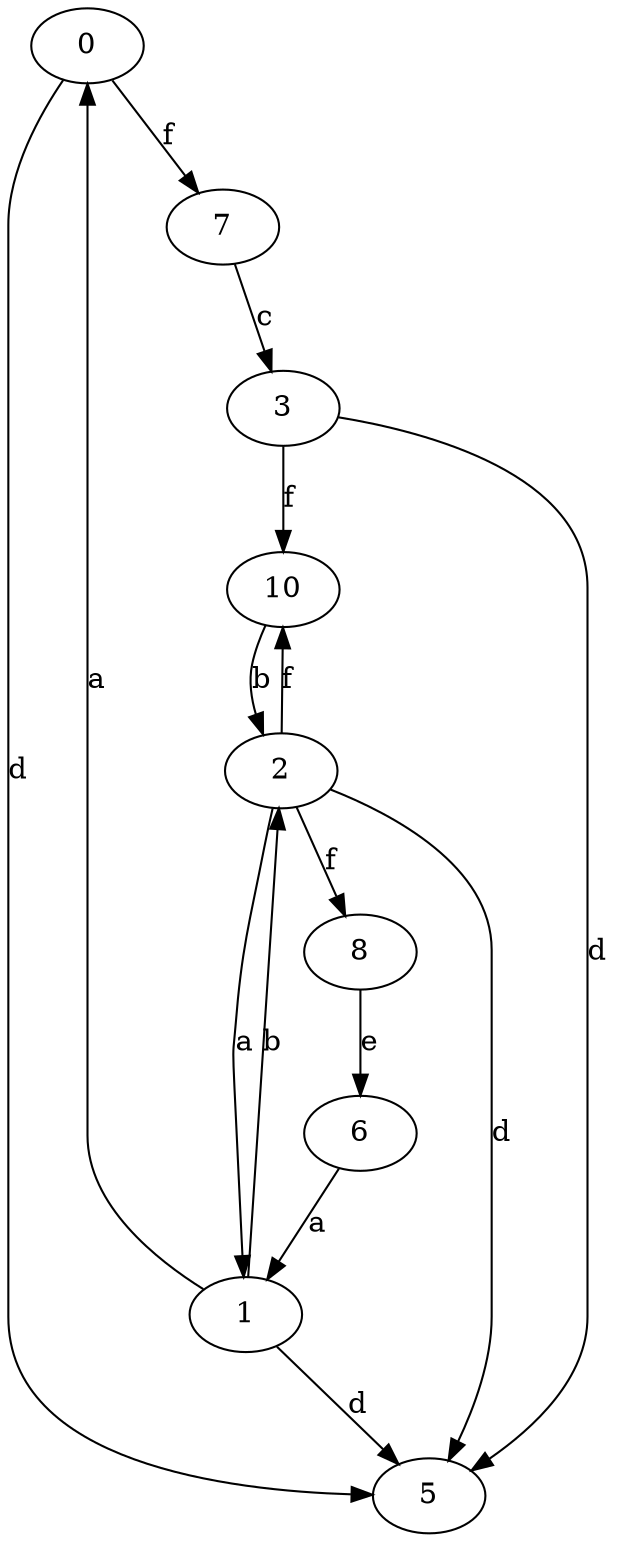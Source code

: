 strict digraph  {
0;
1;
2;
3;
5;
6;
7;
8;
10;
0 -> 5  [label=d];
0 -> 7  [label=f];
1 -> 0  [label=a];
1 -> 2  [label=b];
1 -> 5  [label=d];
2 -> 1  [label=a];
2 -> 5  [label=d];
2 -> 8  [label=f];
2 -> 10  [label=f];
3 -> 5  [label=d];
3 -> 10  [label=f];
6 -> 1  [label=a];
7 -> 3  [label=c];
8 -> 6  [label=e];
10 -> 2  [label=b];
}

